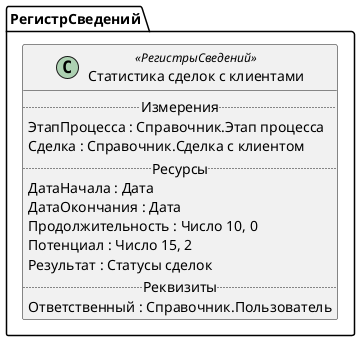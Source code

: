 ﻿@startuml СтатистикаСделокСКлиентами
'!include templates.wsd
'..\include templates.wsd
class РегистрСведений.СтатистикаСделокСКлиентами as "Статистика сделок с клиентами" <<РегистрыСведений>>
{
..Измерения..
ЭтапПроцесса : Справочник.Этап процесса
Сделка : Справочник.Сделка с клиентом
..Ресурсы..
ДатаНачала : Дата
ДатаОкончания : Дата
Продолжительность : Число 10, 0
Потенциал : Число 15, 2
Результат : Статусы сделок
..Реквизиты..
Ответственный : Справочник.Пользователь
}
@enduml
